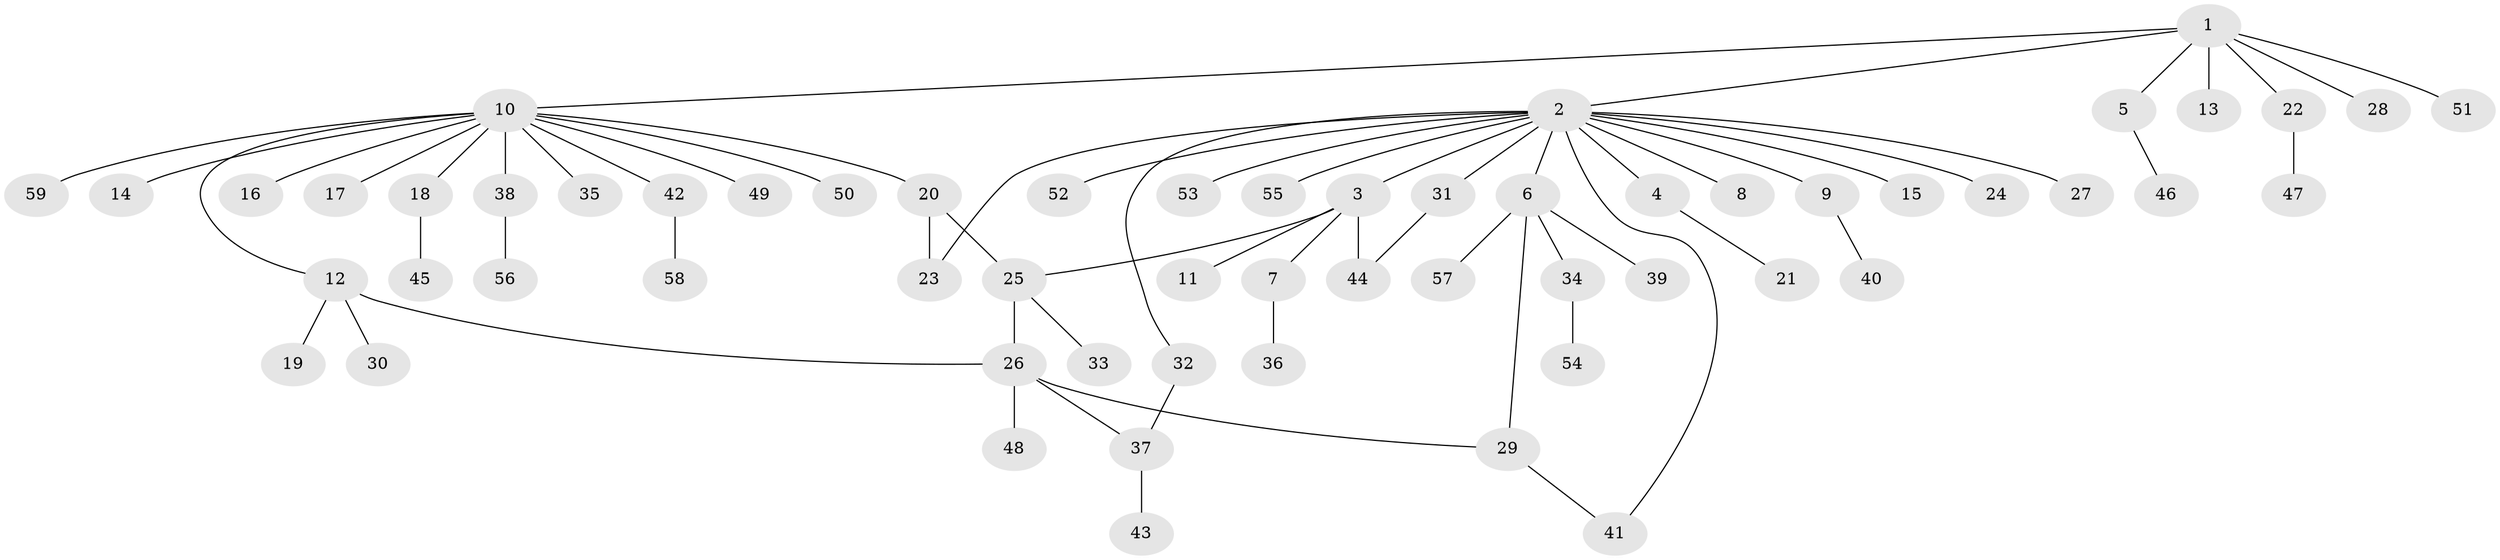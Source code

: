 // original degree distribution, {21: 0.008620689655172414, 18: 0.008620689655172414, 7: 0.008620689655172414, 3: 0.02586206896551724, 4: 0.06896551724137931, 6: 0.008620689655172414, 1: 0.603448275862069, 14: 0.008620689655172414, 2: 0.2413793103448276, 5: 0.008620689655172414, 10: 0.008620689655172414}
// Generated by graph-tools (version 1.1) at 2025/50/03/04/25 22:50:41]
// undirected, 59 vertices, 65 edges
graph export_dot {
  node [color=gray90,style=filled];
  1;
  2;
  3;
  4;
  5;
  6;
  7;
  8;
  9;
  10;
  11;
  12;
  13;
  14;
  15;
  16;
  17;
  18;
  19;
  20;
  21;
  22;
  23;
  24;
  25;
  26;
  27;
  28;
  29;
  30;
  31;
  32;
  33;
  34;
  35;
  36;
  37;
  38;
  39;
  40;
  41;
  42;
  43;
  44;
  45;
  46;
  47;
  48;
  49;
  50;
  51;
  52;
  53;
  54;
  55;
  56;
  57;
  58;
  59;
  1 -- 2 [weight=1.0];
  1 -- 5 [weight=1.0];
  1 -- 10 [weight=1.0];
  1 -- 13 [weight=13.0];
  1 -- 22 [weight=1.0];
  1 -- 28 [weight=1.0];
  1 -- 51 [weight=1.0];
  2 -- 3 [weight=1.0];
  2 -- 4 [weight=1.0];
  2 -- 6 [weight=1.0];
  2 -- 8 [weight=1.0];
  2 -- 9 [weight=1.0];
  2 -- 15 [weight=1.0];
  2 -- 23 [weight=1.0];
  2 -- 24 [weight=1.0];
  2 -- 27 [weight=1.0];
  2 -- 31 [weight=1.0];
  2 -- 32 [weight=1.0];
  2 -- 41 [weight=1.0];
  2 -- 52 [weight=1.0];
  2 -- 53 [weight=1.0];
  2 -- 55 [weight=1.0];
  3 -- 7 [weight=1.0];
  3 -- 11 [weight=2.0];
  3 -- 25 [weight=1.0];
  3 -- 44 [weight=1.0];
  4 -- 21 [weight=1.0];
  5 -- 46 [weight=2.0];
  6 -- 29 [weight=1.0];
  6 -- 34 [weight=1.0];
  6 -- 39 [weight=1.0];
  6 -- 57 [weight=1.0];
  7 -- 36 [weight=2.0];
  9 -- 40 [weight=1.0];
  10 -- 12 [weight=1.0];
  10 -- 14 [weight=1.0];
  10 -- 16 [weight=1.0];
  10 -- 17 [weight=1.0];
  10 -- 18 [weight=1.0];
  10 -- 20 [weight=1.0];
  10 -- 35 [weight=1.0];
  10 -- 38 [weight=1.0];
  10 -- 42 [weight=1.0];
  10 -- 49 [weight=1.0];
  10 -- 50 [weight=1.0];
  10 -- 59 [weight=1.0];
  12 -- 19 [weight=1.0];
  12 -- 26 [weight=2.0];
  12 -- 30 [weight=1.0];
  18 -- 45 [weight=1.0];
  20 -- 23 [weight=2.0];
  20 -- 25 [weight=1.0];
  22 -- 47 [weight=2.0];
  25 -- 26 [weight=6.0];
  25 -- 33 [weight=1.0];
  26 -- 29 [weight=1.0];
  26 -- 37 [weight=1.0];
  26 -- 48 [weight=1.0];
  29 -- 41 [weight=1.0];
  31 -- 44 [weight=2.0];
  32 -- 37 [weight=1.0];
  34 -- 54 [weight=1.0];
  37 -- 43 [weight=1.0];
  38 -- 56 [weight=1.0];
  42 -- 58 [weight=2.0];
}
